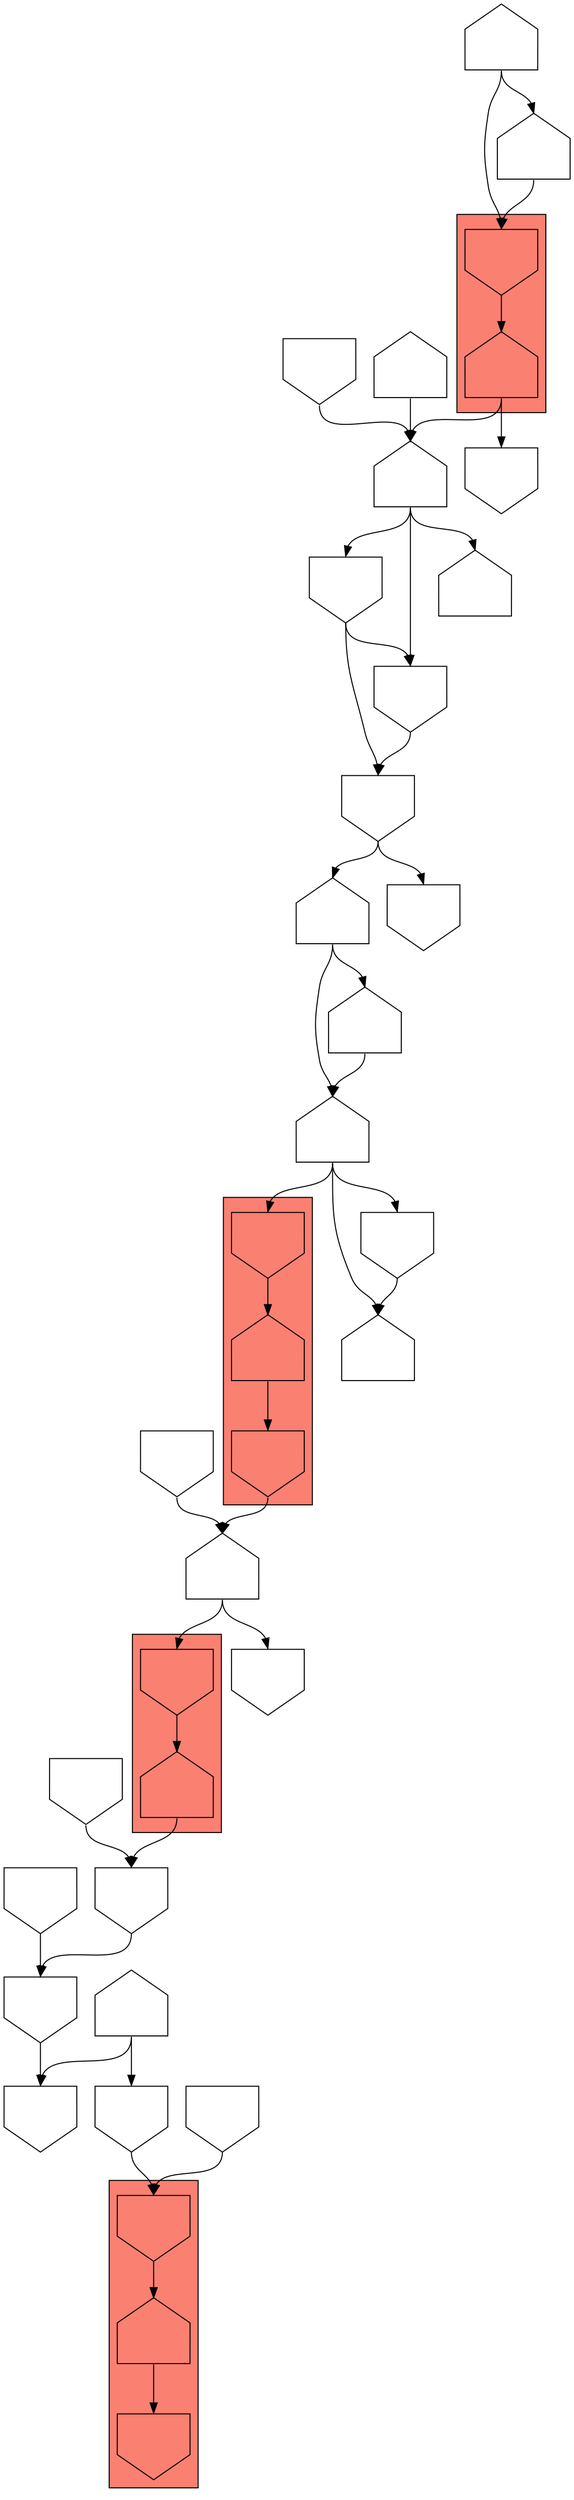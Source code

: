 digraph asm {
	edge [headport=n,tailport=s];
subgraph cluster_C21178_972_2653 {
	21178 [label="",height=1,width=1,shape=invhouse];
	972 [label="",height=1,width=1,shape=house];
	2653 [label="",height=1,width=1,shape=invhouse];
	style=filled;
	fillcolor=salmon;
}
subgraph cluster_C9417_9737 {
	9417 [label="",height=1,width=1,shape=invhouse];
	9737 [label="",height=1,width=1,shape=house];
	style=filled;
	fillcolor=salmon;
}
subgraph cluster_C6003_7645_15899 {
	6003 [label="",height=1,width=1,shape=invhouse];
	7645 [label="",height=1,width=1,shape=house];
	15899 [label="",height=1,width=1,shape=invhouse];
	style=filled;
	fillcolor=salmon;
}
subgraph cluster_C6359_4031 {
	6359 [label="",height=1,width=1,shape=invhouse];
	4031 [label="",height=1,width=1,shape=house];
	style=filled;
	fillcolor=salmon;
}
	5991 [label="",height=1,width=1,shape=house];
	7163 [label="",height=1,width=1,shape=invhouse];
	2499 [label="",height=1,width=1,shape=invhouse];
	14772 [label="",height=1,width=1,shape=invhouse];
	18547 [label="",height=1,width=1,shape=house];
	3919 [label="",height=1,width=1,shape=invhouse];
	18541 [label="",height=1,width=1,shape=invhouse];
	14465 [label="",height=1,width=1,shape=invhouse];
	13019 [label="",height=1,width=1,shape=invhouse];
	9423 [label="",height=1,width=1,shape=invhouse];
	18840 [label="",height=1,width=1,shape=invhouse];
	2842 [label="",height=1,width=1,shape=house];
	4901 [label="",height=1,width=1,shape=house];
	20634 [label="",height=1,width=1,shape=invhouse];
	3261 [label="",height=1,width=1,shape=house];
	17667 [label="",height=1,width=1,shape=house];
	1221 [label="",height=1,width=1,shape=invhouse];
	12201 [label="",height=1,width=1,shape=invhouse];
	13316 [label="",height=1,width=1,shape=invhouse];
	15742 [label="",height=1,width=1,shape=invhouse];
	8660 [label="",height=1,width=1,shape=house];
	11903 [label="",height=1,width=1,shape=house];
	18907 [label="",height=1,width=1,shape=invhouse];
	14343 [label="",height=1,width=1,shape=house];
	18459 [label="",height=1,width=1,shape=house];
	17543 [label="",height=1,width=1,shape=invhouse];
	18059 [label="",height=1,width=1,shape=house];
	21178 -> 972
	972 -> 2653
	2653 -> 5991
	5991 -> 9417
	5991 -> 9423
	9417 -> 9737
	9737 -> 7163
	7163 -> 2499
	2499 -> 14772
	18547 -> 3919
	18547 -> 14772
	3919 -> 6003
	6003 -> 7645
	7645 -> 15899
	18541 -> 6003
	14465 -> 2499
	13019 -> 7163
	18840 -> 5991
	2842 -> 4901
	2842 -> 20634
	2842 -> 21178
	20634 -> 4901
	3261 -> 2842
	3261 -> 17667
	17667 -> 2842
	1221 -> 3261
	1221 -> 12201
	13316 -> 1221
	13316 -> 15742
	15742 -> 1221
	8660 -> 11903
	8660 -> 13316
	8660 -> 15742
	4031 -> 8660
	4031 -> 18907
	6359 -> 4031
	14343 -> 6359
	18459 -> 6359
	18459 -> 14343
	17543 -> 8660
	18059 -> 8660
}